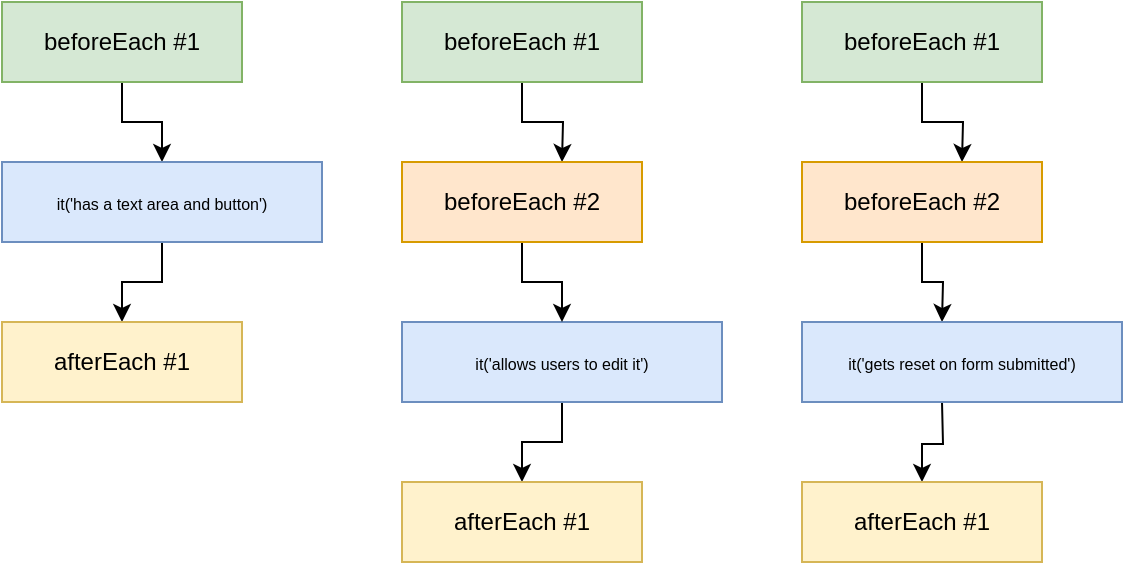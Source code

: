 <mxfile version="14.7.2" type="github">
  <diagram id="UxKSOI3jZIS4zWx7WRc6" name="Page-1">
    <mxGraphModel dx="1212" dy="631" grid="1" gridSize="10" guides="1" tooltips="1" connect="1" arrows="1" fold="1" page="1" pageScale="1" pageWidth="700" pageHeight="400" math="0" shadow="0">
      <root>
        <mxCell id="0" />
        <mxCell id="1" parent="0" />
        <mxCell id="Lc92v5cuYjL1FG3e120u-3" value="" style="edgeStyle=orthogonalEdgeStyle;rounded=0;orthogonalLoop=1;jettySize=auto;html=1;" edge="1" parent="1" source="Lc92v5cuYjL1FG3e120u-1" target="Lc92v5cuYjL1FG3e120u-2">
          <mxGeometry relative="1" as="geometry" />
        </mxCell>
        <mxCell id="Lc92v5cuYjL1FG3e120u-1" value="beforeEach #1" style="rounded=0;whiteSpace=wrap;html=1;fillColor=#d5e8d4;strokeColor=#82b366;" vertex="1" parent="1">
          <mxGeometry x="90" y="60" width="120" height="40" as="geometry" />
        </mxCell>
        <mxCell id="Lc92v5cuYjL1FG3e120u-5" value="" style="edgeStyle=orthogonalEdgeStyle;rounded=0;orthogonalLoop=1;jettySize=auto;html=1;" edge="1" parent="1" source="Lc92v5cuYjL1FG3e120u-2" target="Lc92v5cuYjL1FG3e120u-4">
          <mxGeometry relative="1" as="geometry" />
        </mxCell>
        <mxCell id="Lc92v5cuYjL1FG3e120u-2" value="&lt;font style=&quot;font-size: 8px&quot;&gt;it(&#39;has a text area and button&#39;)&lt;/font&gt;" style="rounded=0;whiteSpace=wrap;html=1;fillColor=#dae8fc;strokeColor=#6c8ebf;" vertex="1" parent="1">
          <mxGeometry x="90" y="140" width="160" height="40" as="geometry" />
        </mxCell>
        <mxCell id="Lc92v5cuYjL1FG3e120u-4" value="afterEach #1" style="rounded=0;whiteSpace=wrap;html=1;fillColor=#fff2cc;strokeColor=#d6b656;" vertex="1" parent="1">
          <mxGeometry x="90" y="220" width="120" height="40" as="geometry" />
        </mxCell>
        <mxCell id="Lc92v5cuYjL1FG3e120u-9" value="" style="edgeStyle=orthogonalEdgeStyle;rounded=0;orthogonalLoop=1;jettySize=auto;html=1;" edge="1" parent="1" source="Lc92v5cuYjL1FG3e120u-10">
          <mxGeometry relative="1" as="geometry">
            <mxPoint x="370.0" y="140" as="targetPoint" />
          </mxGeometry>
        </mxCell>
        <mxCell id="Lc92v5cuYjL1FG3e120u-10" value="beforeEach #1" style="rounded=0;whiteSpace=wrap;html=1;fillColor=#d5e8d4;strokeColor=#82b366;" vertex="1" parent="1">
          <mxGeometry x="290" y="60" width="120" height="40" as="geometry" />
        </mxCell>
        <mxCell id="Lc92v5cuYjL1FG3e120u-14" value="" style="edgeStyle=orthogonalEdgeStyle;rounded=0;orthogonalLoop=1;jettySize=auto;html=1;" edge="1" parent="1" source="Lc92v5cuYjL1FG3e120u-15" target="Lc92v5cuYjL1FG3e120u-16">
          <mxGeometry relative="1" as="geometry" />
        </mxCell>
        <mxCell id="Lc92v5cuYjL1FG3e120u-15" value="&lt;font style=&quot;font-size: 8px&quot;&gt;it(&#39;allows users to edit it&#39;)&lt;/font&gt;" style="rounded=0;whiteSpace=wrap;html=1;fillColor=#dae8fc;strokeColor=#6c8ebf;" vertex="1" parent="1">
          <mxGeometry x="290" y="220" width="160" height="40" as="geometry" />
        </mxCell>
        <mxCell id="Lc92v5cuYjL1FG3e120u-16" value="afterEach #1" style="rounded=0;whiteSpace=wrap;html=1;fillColor=#fff2cc;strokeColor=#d6b656;" vertex="1" parent="1">
          <mxGeometry x="290" y="300" width="120" height="40" as="geometry" />
        </mxCell>
        <mxCell id="Lc92v5cuYjL1FG3e120u-18" value="" style="edgeStyle=orthogonalEdgeStyle;rounded=0;orthogonalLoop=1;jettySize=auto;html=1;" edge="1" parent="1" source="Lc92v5cuYjL1FG3e120u-17" target="Lc92v5cuYjL1FG3e120u-15">
          <mxGeometry relative="1" as="geometry" />
        </mxCell>
        <mxCell id="Lc92v5cuYjL1FG3e120u-17" value="beforeEach #2" style="rounded=0;whiteSpace=wrap;html=1;fillColor=#ffe6cc;strokeColor=#d79b00;" vertex="1" parent="1">
          <mxGeometry x="290" y="140" width="120" height="40" as="geometry" />
        </mxCell>
        <mxCell id="Lc92v5cuYjL1FG3e120u-19" value="" style="edgeStyle=orthogonalEdgeStyle;rounded=0;orthogonalLoop=1;jettySize=auto;html=1;" edge="1" parent="1" source="Lc92v5cuYjL1FG3e120u-20">
          <mxGeometry relative="1" as="geometry">
            <mxPoint x="570.0" y="140" as="targetPoint" />
          </mxGeometry>
        </mxCell>
        <mxCell id="Lc92v5cuYjL1FG3e120u-20" value="beforeEach #1" style="rounded=0;whiteSpace=wrap;html=1;fillColor=#d5e8d4;strokeColor=#82b366;" vertex="1" parent="1">
          <mxGeometry x="490" y="60" width="120" height="40" as="geometry" />
        </mxCell>
        <mxCell id="Lc92v5cuYjL1FG3e120u-21" value="" style="edgeStyle=orthogonalEdgeStyle;rounded=0;orthogonalLoop=1;jettySize=auto;html=1;" edge="1" parent="1" target="Lc92v5cuYjL1FG3e120u-22">
          <mxGeometry relative="1" as="geometry">
            <mxPoint x="560.0" y="260.0" as="sourcePoint" />
          </mxGeometry>
        </mxCell>
        <mxCell id="Lc92v5cuYjL1FG3e120u-22" value="afterEach #1" style="rounded=0;whiteSpace=wrap;html=1;fillColor=#fff2cc;strokeColor=#d6b656;" vertex="1" parent="1">
          <mxGeometry x="490" y="300" width="120" height="40" as="geometry" />
        </mxCell>
        <mxCell id="Lc92v5cuYjL1FG3e120u-23" value="" style="edgeStyle=orthogonalEdgeStyle;rounded=0;orthogonalLoop=1;jettySize=auto;html=1;" edge="1" parent="1" source="Lc92v5cuYjL1FG3e120u-24">
          <mxGeometry relative="1" as="geometry">
            <mxPoint x="560.0" y="220" as="targetPoint" />
          </mxGeometry>
        </mxCell>
        <mxCell id="Lc92v5cuYjL1FG3e120u-24" value="beforeEach #2" style="rounded=0;whiteSpace=wrap;html=1;fillColor=#ffe6cc;strokeColor=#d79b00;" vertex="1" parent="1">
          <mxGeometry x="490" y="140" width="120" height="40" as="geometry" />
        </mxCell>
        <mxCell id="Lc92v5cuYjL1FG3e120u-25" value="&lt;font style=&quot;font-size: 8px&quot;&gt;it(&#39;gets reset on form submitted&#39;)&lt;/font&gt;" style="rounded=0;whiteSpace=wrap;html=1;fillColor=#dae8fc;strokeColor=#6c8ebf;" vertex="1" parent="1">
          <mxGeometry x="490" y="220" width="160" height="40" as="geometry" />
        </mxCell>
      </root>
    </mxGraphModel>
  </diagram>
</mxfile>
